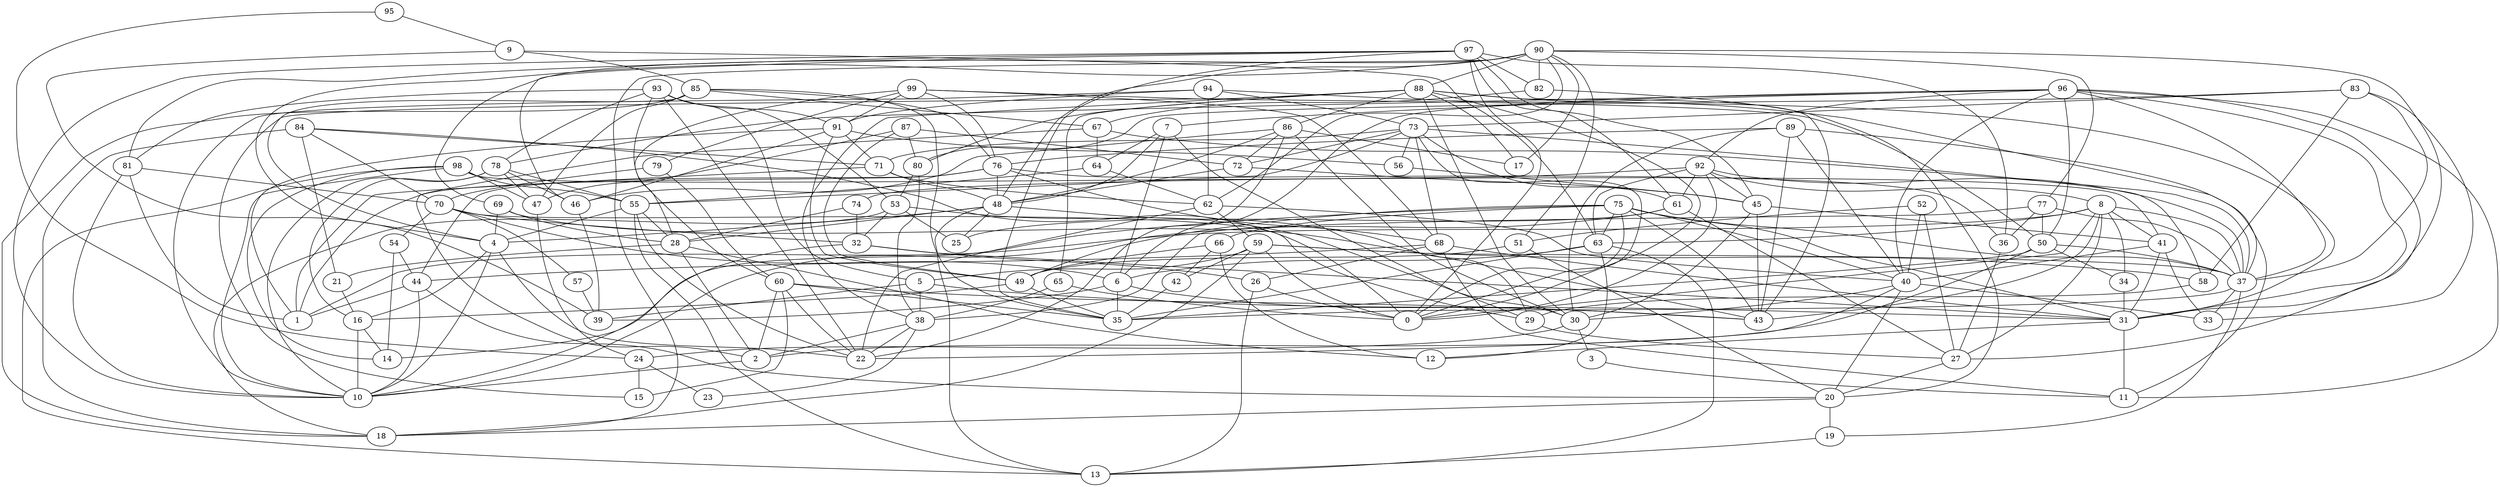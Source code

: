 digraph GG_graph {

subgraph G_graph {
edge [color = black]
"52" -> "27" [dir = none]
"24" -> "23" [dir = none]
"24" -> "15" [dir = none]
"21" -> "16" [dir = none]
"26" -> "0" [dir = none]
"78" -> "55" [dir = none]
"88" -> "86" [dir = none]
"88" -> "31" [dir = none]
"72" -> "48" [dir = none]
"77" -> "50" [dir = none]
"53" -> "29" [dir = none]
"98" -> "47" [dir = none]
"94" -> "37" [dir = none]
"84" -> "70" [dir = none]
"41" -> "40" [dir = none]
"71" -> "48" [dir = none]
"85" -> "47" [dir = none]
"85" -> "67" [dir = none]
"85" -> "35" [dir = none]
"6" -> "39" [dir = none]
"6" -> "43" [dir = none]
"63" -> "6" [dir = none]
"63" -> "35" [dir = none]
"63" -> "13" [dir = none]
"75" -> "66" [dir = none]
"75" -> "40" [dir = none]
"75" -> "37" [dir = none]
"75" -> "63" [dir = none]
"9" -> "63" [dir = none]
"93" -> "60" [dir = none]
"93" -> "5" [dir = none]
"92" -> "74" [dir = none]
"92" -> "8" [dir = none]
"91" -> "56" [dir = none]
"91" -> "1" [dir = none]
"91" -> "49" [dir = none]
"37" -> "33" [dir = none]
"87" -> "49" [dir = none]
"97" -> "82" [dir = none]
"97" -> "46" [dir = none]
"97" -> "36" [dir = none]
"97" -> "10" [dir = none]
"97" -> "35" [dir = none]
"57" -> "39" [dir = none]
"31" -> "11" [dir = none]
"3" -> "11" [dir = none]
"55" -> "13" [dir = none]
"49" -> "16" [dir = none]
"49" -> "35" [dir = none]
"80" -> "38" [dir = none]
"56" -> "45" [dir = none]
"40" -> "30" [dir = none]
"40" -> "20" [dir = none]
"5" -> "31" [dir = none]
"5" -> "38" [dir = none]
"29" -> "27" [dir = none]
"99" -> "28" [dir = none]
"99" -> "79" [dir = none]
"99" -> "68" [dir = none]
"99" -> "91" [dir = none]
"8" -> "34" [dir = none]
"8" -> "27" [dir = none]
"8" -> "63" [dir = none]
"83" -> "33" [dir = none]
"76" -> "48" [dir = none]
"32" -> "31" [dir = none]
"20" -> "19" [dir = none]
"81" -> "70" [dir = none]
"95" -> "9" [dir = none]
"90" -> "51" [dir = none]
"90" -> "18" [dir = none]
"90" -> "62" [dir = none]
"90" -> "69" [dir = none]
"90" -> "17" [dir = none]
"90" -> "31" [dir = none]
"48" -> "4" [dir = none]
"48" -> "25" [dir = none]
"48" -> "29" [dir = none]
"38" -> "2" [dir = none]
"38" -> "22" [dir = none]
"61" -> "10" [dir = none]
"7" -> "6" [dir = none]
"65" -> "38" [dir = none]
"60" -> "15" [dir = none]
"73" -> "0" [dir = none]
"73" -> "61" [dir = none]
"59" -> "58" [dir = none]
"59" -> "5" [dir = none]
"59" -> "37" [dir = none]
"67" -> "64" [dir = none]
"50" -> "35" [dir = none]
"66" -> "12" [dir = none]
"66" -> "42" [dir = none]
"70" -> "54" [dir = none]
"70" -> "29" [dir = none]
"89" -> "43" [dir = none]
"54" -> "44" [dir = none]
"54" -> "14" [dir = none]
"96" -> "31" [dir = none]
"59" -> "0" [dir = none]
"86" -> "17" [dir = none]
"45" -> "30" [dir = none]
"97" -> "0" [dir = none]
"90" -> "48" [dir = none]
"59" -> "42" [dir = none]
"86" -> "72" [dir = none]
"64" -> "55" [dir = none]
"37" -> "19" [dir = none]
"98" -> "14" [dir = none]
"98" -> "55" [dir = none]
"86" -> "48" [dir = none]
"53" -> "32" [dir = none]
"97" -> "61" [dir = none]
"73" -> "68" [dir = none]
"63" -> "12" [dir = none]
"8" -> "37" [dir = none]
"34" -> "31" [dir = none]
"96" -> "37" [dir = none]
"16" -> "10" [dir = none]
"8" -> "1" [dir = none]
"51" -> "20" [dir = none]
"64" -> "62" [dir = none]
"68" -> "44" [dir = none]
"5" -> "39" [dir = none]
"90" -> "4" [dir = none]
"28" -> "2" [dir = none]
"88" -> "15" [dir = none]
"30" -> "24" [dir = none]
"52" -> "51" [dir = none]
"85" -> "18" [dir = none]
"75" -> "31" [dir = none]
"66" -> "49" [dir = none]
"28" -> "21" [dir = none]
"69" -> "43" [dir = none]
"86" -> "22" [dir = none]
"92" -> "0" [dir = none]
"62" -> "22" [dir = none]
"88" -> "17" [dir = none]
"76" -> "1" [dir = none]
"60" -> "22" [dir = none]
"88" -> "65" [dir = none]
"88" -> "0" [dir = none]
"96" -> "40" [dir = none]
"93" -> "81" [dir = none]
"52" -> "40" [dir = none]
"19" -> "13" [dir = none]
"86" -> "30" [dir = none]
"88" -> "80" [dir = none]
"90" -> "88" [dir = none]
"83" -> "58" [dir = none]
"83" -> "73" [dir = none]
"82" -> "20" [dir = none]
"55" -> "28" [dir = none]
"20" -> "18" [dir = none]
"84" -> "0" [dir = none]
"89" -> "11" [dir = none]
"45" -> "43" [dir = none]
"30" -> "3" [dir = none]
"44" -> "10" [dir = none]
"27" -> "20" [dir = none]
"86" -> "46" [dir = none]
"69" -> "4" [dir = none]
"88" -> "43" [dir = none]
"42" -> "35" [dir = none]
"69" -> "28" [dir = none]
"85" -> "76" [dir = none]
"78" -> "47" [dir = none]
"68" -> "11" [dir = none]
"16" -> "14" [dir = none]
"7" -> "48" [dir = none]
"26" -> "13" [dir = none]
"73" -> "71" [dir = none]
"9" -> "85" [dir = none]
"74" -> "32" [dir = none]
"31" -> "12" [dir = none]
"36" -> "27" [dir = none]
"87" -> "47" [dir = none]
"99" -> "76" [dir = none]
"84" -> "18" [dir = none]
"94" -> "62" [dir = none]
"92" -> "63" [dir = none]
"62" -> "40" [dir = none]
"95" -> "24" [dir = none]
"73" -> "58" [dir = none]
"96" -> "78" [dir = none]
"88" -> "38" [dir = none]
"48" -> "28" [dir = none]
"8" -> "43" [dir = none]
"2" -> "10" [dir = none]
"78" -> "46" [dir = none]
"71" -> "1" [dir = none]
"89" -> "40" [dir = none]
"93" -> "78" [dir = none]
"93" -> "53" [dir = none]
"98" -> "13" [dir = none]
"53" -> "25" [dir = none]
"37" -> "35" [dir = none]
"73" -> "56" [dir = none]
"70" -> "32" [dir = none]
"67" -> "2" [dir = none]
"75" -> "43" [dir = none]
"8" -> "41" [dir = none]
"50" -> "37" [dir = none]
"9" -> "39" [dir = none]
"48" -> "13" [dir = none]
"50" -> "34" [dir = none]
"68" -> "26" [dir = none]
"96" -> "6" [dir = none]
"32" -> "10" [dir = none]
"87" -> "80" [dir = none]
"4" -> "16" [dir = none]
"50" -> "2" [dir = none]
"90" -> "82" [dir = none]
"87" -> "72" [dir = none]
"88" -> "30" [dir = none]
"94" -> "73" [dir = none]
"44" -> "20" [dir = none]
"89" -> "76" [dir = none]
"76" -> "44" [dir = none]
"77" -> "36" [dir = none]
"77" -> "37" [dir = none]
"79" -> "70" [dir = none]
"41" -> "33" [dir = none]
"91" -> "71" [dir = none]
"76" -> "36" [dir = none]
"96" -> "7" [dir = none]
"74" -> "28" [dir = none]
"6" -> "35" [dir = none]
"60" -> "43" [dir = none]
"60" -> "2" [dir = none]
"78" -> "10" [dir = none]
"32" -> "26" [dir = none]
"83" -> "37" [dir = none]
"76" -> "68" [dir = none]
"98" -> "41" [dir = none]
"55" -> "4" [dir = none]
"79" -> "60" [dir = none]
"75" -> "49" [dir = none]
"8" -> "0" [dir = none]
"61" -> "27" [dir = none]
"40" -> "33" [dir = none]
"96" -> "11" [dir = none]
"4" -> "22" [dir = none]
"75" -> "0" [dir = none]
"70" -> "57" [dir = none]
"60" -> "35" [dir = none]
"78" -> "16" [dir = none]
"70" -> "6" [dir = none]
"83" -> "80" [dir = none]
"73" -> "72" [dir = none]
"7" -> "30" [dir = none]
"82" -> "67" [dir = none]
"41" -> "31" [dir = none]
"81" -> "10" [dir = none]
"72" -> "45" [dir = none]
"51" -> "49" [dir = none]
"93" -> "91" [dir = none]
"45" -> "41" [dir = none]
"98" -> "10" [dir = none]
"92" -> "37" [dir = none]
"47" -> "24" [dir = none]
"68" -> "31" [dir = none]
"65" -> "0" [dir = none]
"59" -> "18" [dir = none]
"75" -> "14" [dir = none]
"67" -> "37" [dir = none]
"84" -> "71" [dir = none]
"84" -> "21" [dir = none]
"96" -> "92" [dir = none]
"46" -> "39" [dir = none]
"99" -> "50" [dir = none]
"80" -> "53" [dir = none]
"81" -> "1" [dir = none]
"4" -> "10" [dir = none]
"97" -> "81" [dir = none]
"38" -> "23" [dir = none]
"91" -> "46" [dir = none]
"92" -> "45" [dir = none]
"55" -> "22" [dir = none]
"93" -> "22" [dir = none]
"71" -> "62" [dir = none]
"92" -> "61" [dir = none]
"89" -> "30" [dir = none]
"94" -> "10" [dir = none]
"97" -> "45" [dir = none]
"73" -> "55" [dir = none]
"40" -> "22" [dir = none]
"7" -> "64" [dir = none]
"94" -> "91" [dir = none]
"62" -> "59" [dir = none]
"85" -> "4" [dir = none]
"58" -> "29" [dir = none]
"96" -> "50" [dir = none]
"61" -> "25" [dir = none]
"53" -> "18" [dir = none]
"44" -> "1" [dir = none]
"96" -> "27" [dir = none]
"28" -> "12" [dir = none]
"90" -> "77" [dir = none]
"77" -> "38" [dir = none]
}

}
